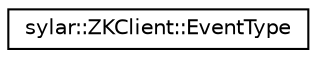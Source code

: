 digraph "类继承关系图"
{
 // LATEX_PDF_SIZE
  edge [fontname="Helvetica",fontsize="10",labelfontname="Helvetica",labelfontsize="10"];
  node [fontname="Helvetica",fontsize="10",shape=record];
  rankdir="LR";
  Node0 [label="sylar::ZKClient::EventType",height=0.2,width=0.4,color="black", fillcolor="white", style="filled",URL="$classsylar_1_1ZKClient_1_1EventType.html",tooltip=" "];
}
